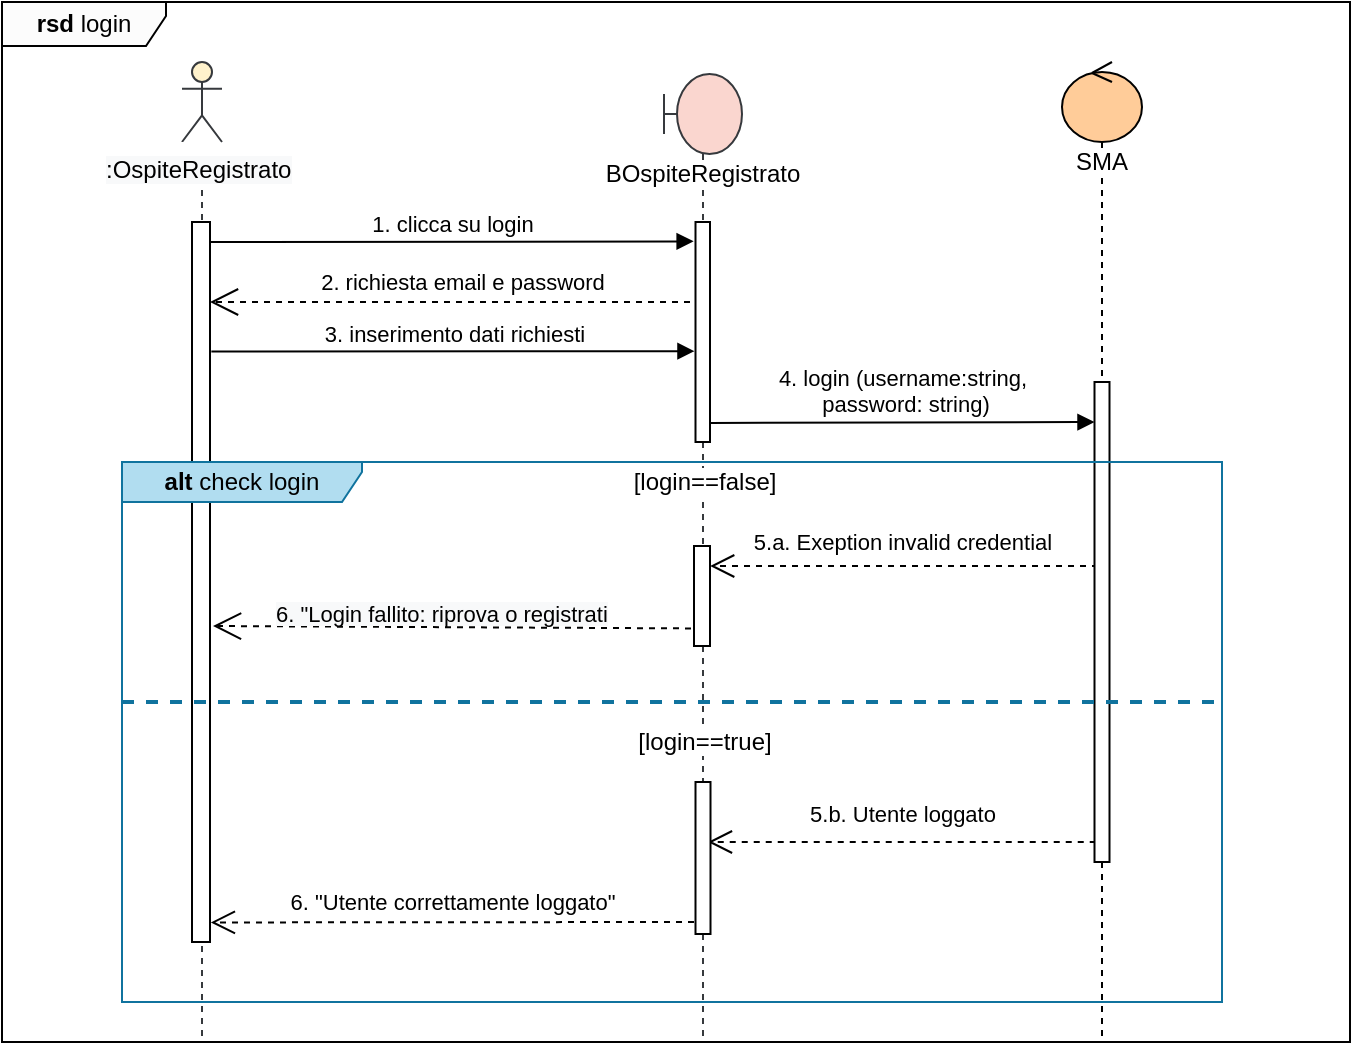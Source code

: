 <mxfile version="13.9.9" type="device"><diagram id="MIO8tU1UEvl1B__BIQpK" name="Page-1"><mxGraphModel dx="852" dy="1663" grid="1" gridSize="10" guides="1" tooltips="1" connect="1" arrows="1" fold="1" page="1" pageScale="1" pageWidth="827" pageHeight="1169" math="0" shadow="0"><root><mxCell id="0"/><mxCell id="1" parent="0"/><mxCell id="ORToput19fKV2EuOsulp-1" value="&lt;b&gt;rsd &lt;/b&gt;login" style="shape=umlFrame;whiteSpace=wrap;html=1;width=82;height=22;fillColor=#FCFCFC;" parent="1" vertex="1"><mxGeometry x="30" y="-1150" width="674" height="520" as="geometry"/></mxCell><mxCell id="jx6t9RDghKp82xhKV74A-69" value="" style="endArrow=open;dashed=1;endFill=0;endSize=10;html=1;entryX=1.009;entryY=0.2;entryDx=0;entryDy=0;entryPerimeter=0;" parent="1" edge="1"><mxGeometry width="160" relative="1" as="geometry"><mxPoint x="576.87" y="-730" as="sourcePoint"/><mxPoint x="382.96" y="-730" as="targetPoint"/></mxGeometry></mxCell><mxCell id="jx6t9RDghKp82xhKV74A-54" value="" style="endArrow=open;dashed=1;endFill=0;endSize=10;html=1;entryX=1.009;entryY=0.2;entryDx=0;entryDy=0;entryPerimeter=0;" parent="1" target="jx6t9RDghKp82xhKV74A-31" edge="1"><mxGeometry width="160" relative="1" as="geometry"><mxPoint x="578" y="-868" as="sourcePoint"/><mxPoint x="380" y="-868" as="targetPoint"/></mxGeometry></mxCell><mxCell id="jx6t9RDghKp82xhKV74A-1" value="&lt;span style=&quot;background-color: rgb(255 , 255 , 255)&quot;&gt;BOspiteRegistrato&lt;/span&gt;" style="shape=umlLifeline;participant=umlBoundary;perimeter=lifelinePerimeter;whiteSpace=wrap;html=1;container=1;collapsible=0;recursiveResize=0;verticalAlign=top;spacingTop=36;outlineConnect=0;strokeColor=#36393d;fillColor=#FAD6CF;" parent="1" vertex="1"><mxGeometry x="361" y="-1114" width="39" height="484" as="geometry"/></mxCell><mxCell id="jx6t9RDghKp82xhKV74A-70" value="" style="html=1;points=[];perimeter=orthogonalPerimeter;fillColor=#ffffff;" parent="jx6t9RDghKp82xhKV74A-1" vertex="1"><mxGeometry x="15.75" y="354" width="7.5" height="76" as="geometry"/></mxCell><mxCell id="biBlbflUzNOPunbcJSMS-10" value="" style="endArrow=open;dashed=1;endFill=0;endSize=12;html=1;" parent="1" edge="1"><mxGeometry width="160" relative="1" as="geometry"><mxPoint x="374" y="-1000.0" as="sourcePoint"/><mxPoint x="134" y="-1000.0" as="targetPoint"/></mxGeometry></mxCell><mxCell id="biBlbflUzNOPunbcJSMS-9" value="&lt;font style=&quot;font-size: 11px&quot;&gt;1. clicca su login&lt;/font&gt;" style="html=1;verticalAlign=bottom;startArrow=none;endArrow=block;startSize=8;exitX=0.967;exitY=0.408;exitDx=0;exitDy=0;exitPerimeter=0;startFill=0;entryX=-0.129;entryY=0.088;entryDx=0;entryDy=0;entryPerimeter=0;" parent="1" target="biBlbflUzNOPunbcJSMS-8" edge="1"><mxGeometry relative="1" as="geometry"><mxPoint x="133.67" y="-1029.96" as="sourcePoint"/><mxPoint x="373" y="-1030" as="targetPoint"/></mxGeometry></mxCell><mxCell id="biBlbflUzNOPunbcJSMS-3" value="" style="shape=umlLifeline;participant=umlActor;perimeter=lifelinePerimeter;whiteSpace=wrap;html=1;container=1;collapsible=0;recursiveResize=0;verticalAlign=top;spacingTop=36;outlineConnect=0;strokeColor=#36393d;fillColor=#FFF2CC;" parent="1" vertex="1"><mxGeometry x="120" y="-1120" width="20" height="490" as="geometry"/></mxCell><mxCell id="biBlbflUzNOPunbcJSMS-5" value="" style="html=1;points=[];perimeter=orthogonalPerimeter;" parent="biBlbflUzNOPunbcJSMS-3" vertex="1"><mxGeometry x="5" y="80" width="9" height="360" as="geometry"/></mxCell><mxCell id="biBlbflUzNOPunbcJSMS-8" value="" style="html=1;points=[];perimeter=orthogonalPerimeter;" parent="1" vertex="1"><mxGeometry x="376.75" y="-1040" width="7.25" height="110" as="geometry"/></mxCell><mxCell id="zLIfdvuTrRL2Ze_wKPPv-1" value="&lt;span style=&quot;color: rgb(0 , 0 , 0) ; font-family: &amp;#34;helvetica&amp;#34; ; font-size: 12px ; font-style: normal ; font-weight: 400 ; letter-spacing: normal ; text-align: center ; text-indent: 0px ; text-transform: none ; word-spacing: 0px ; background-color: rgb(248 , 249 , 250) ; display: inline ; float: none&quot;&gt;:OspiteRegistrato&lt;br&gt;&lt;/span&gt;" style="text;whiteSpace=wrap;html=1;fillColor=#ffffff;" parent="1" vertex="1"><mxGeometry x="80" y="-1080" width="51" height="20" as="geometry"/></mxCell><mxCell id="jx6t9RDghKp82xhKV74A-2" value="&lt;span style=&quot;background-color: rgb(255 , 255 , 255)&quot;&gt;SMA&lt;/span&gt;" style="shape=umlLifeline;participant=umlControl;perimeter=lifelinePerimeter;whiteSpace=wrap;html=1;container=1;collapsible=0;recursiveResize=0;verticalAlign=top;spacingTop=36;outlineConnect=0;fillColor=#FFCC99;" parent="1" vertex="1"><mxGeometry x="560" y="-1120" width="40" height="490" as="geometry"/></mxCell><mxCell id="jx6t9RDghKp82xhKV74A-71" value="" style="html=1;points=[];perimeter=orthogonalPerimeter;fillColor=#ffffff;" parent="jx6t9RDghKp82xhKV74A-2" vertex="1"><mxGeometry x="16.25" y="160" width="7.5" height="240" as="geometry"/></mxCell><mxCell id="jx6t9RDghKp82xhKV74A-3" value="4. login (username:string,&lt;br&gt;&amp;nbsp;password: string)" style="html=1;verticalAlign=bottom;startArrow=none;endArrow=block;startSize=8;exitX=0.967;exitY=0.408;exitDx=0;exitDy=0;exitPerimeter=0;startFill=0;" parent="1" edge="1"><mxGeometry relative="1" as="geometry"><mxPoint x="384.25" y="-939.53" as="sourcePoint"/><mxPoint x="576.25" y="-940" as="targetPoint"/></mxGeometry></mxCell><mxCell id="jx6t9RDghKp82xhKV74A-4" value="&lt;font style=&quot;font-size: 11px&quot;&gt;3. inserimento dati richiesti&lt;/font&gt;" style="html=1;verticalAlign=bottom;startArrow=none;endArrow=block;startSize=8;exitX=0.967;exitY=0.408;exitDx=0;exitDy=0;exitPerimeter=0;startFill=0;entryX=-0.071;entryY=0.587;entryDx=0;entryDy=0;entryPerimeter=0;" parent="1" target="biBlbflUzNOPunbcJSMS-8" edge="1"><mxGeometry relative="1" as="geometry"><mxPoint x="134.67" y="-975.24" as="sourcePoint"/><mxPoint x="374" y="-975.28" as="targetPoint"/></mxGeometry></mxCell><mxCell id="jx6t9RDghKp82xhKV74A-5" value="&lt;font style=&quot;font-size: 11px&quot;&gt;2. richiesta email e password&lt;/font&gt;" style="text;html=1;align=center;verticalAlign=middle;resizable=0;points=[];autosize=1;" parent="1" vertex="1"><mxGeometry x="180" y="-1020" width="160" height="20" as="geometry"/></mxCell><mxCell id="jx6t9RDghKp82xhKV74A-31" value="" style="html=1;points=[];perimeter=orthogonalPerimeter;fillColor=#ffffff;" parent="1" vertex="1"><mxGeometry x="376" y="-878" width="8" height="50" as="geometry"/></mxCell><mxCell id="jx6t9RDghKp82xhKV74A-38" value="&lt;span style=&quot;background-color: rgb(255 , 255 , 255)&quot;&gt;&lt;font style=&quot;font-size: 11px&quot;&gt;5.a. Exeption invalid credential&lt;/font&gt;&lt;/span&gt;" style="text;html=1;align=center;verticalAlign=middle;resizable=0;points=[];autosize=1;" parent="1" vertex="1"><mxGeometry x="400" y="-890" width="160" height="20" as="geometry"/></mxCell><mxCell id="jx6t9RDghKp82xhKV74A-45" value="" style="endArrow=open;dashed=1;endFill=0;endSize=10;html=1;entryX=1.047;entryY=0.922;entryDx=0;entryDy=0;entryPerimeter=0;" parent="1" edge="1"><mxGeometry width="160" relative="1" as="geometry"><mxPoint x="376" y="-690" as="sourcePoint"/><mxPoint x="134.423" y="-689.78" as="targetPoint"/></mxGeometry></mxCell><mxCell id="jx6t9RDghKp82xhKV74A-46" value="&lt;font style=&quot;font-size: 11px&quot;&gt;6. &quot;Utente correttamente loggato&quot;&lt;/font&gt;" style="text;html=1;align=center;verticalAlign=middle;resizable=0;points=[];autosize=1;" parent="1" vertex="1"><mxGeometry x="165" y="-710" width="180" height="20" as="geometry"/></mxCell><mxCell id="4Qx4w2321nWqaD1sPYhe-2" value="&lt;span style=&quot;background-color: rgb(255 , 255 , 255)&quot;&gt;[login==true]&lt;/span&gt;" style="text;html=1;align=center;verticalAlign=middle;resizable=0;points=[];autosize=1;" parent="1" vertex="1"><mxGeometry x="340.5" y="-790" width="80" height="20" as="geometry"/></mxCell><mxCell id="4Qx4w2321nWqaD1sPYhe-5" value="&lt;span style=&quot;background-color: rgb(255 , 255 , 255)&quot;&gt;[login==false]&lt;/span&gt;" style="text;html=1;align=center;verticalAlign=middle;resizable=0;points=[];autosize=1;" parent="1" vertex="1"><mxGeometry x="335.5" y="-920" width="90" height="20" as="geometry"/></mxCell><mxCell id="4Qx4w2321nWqaD1sPYhe-7" value="" style="endArrow=open;dashed=1;endFill=0;endSize=12;html=1;" parent="1" edge="1"><mxGeometry width="160" relative="1" as="geometry"><mxPoint x="374.5" y="-836.79" as="sourcePoint"/><mxPoint x="135.5" y="-838" as="targetPoint"/></mxGeometry></mxCell><mxCell id="4Qx4w2321nWqaD1sPYhe-8" value="&lt;span style=&quot;color: rgb(0 , 0 , 0) ; font-family: &amp;#34;helvetica&amp;#34; ; font-size: 11px ; font-style: normal ; font-weight: 400 ; letter-spacing: normal ; text-align: center ; text-indent: 0px ; text-transform: none ; word-spacing: 0px ; background-color: rgb(248 , 249 , 250) ; display: inline ; float: none&quot;&gt;6. &quot;Login fallito: riprova o registrati&lt;/span&gt;" style="text;whiteSpace=wrap;html=1;" parent="1" vertex="1"><mxGeometry x="165" y="-858" width="180" height="30" as="geometry"/></mxCell><mxCell id="4Qx4w2321nWqaD1sPYhe-9" value="&lt;font style=&quot;font-size: 11px&quot;&gt;5.b. Utente loggato&lt;/font&gt;" style="text;html=1;align=center;verticalAlign=middle;resizable=0;points=[];autosize=1;" parent="1" vertex="1"><mxGeometry x="424.91" y="-754" width="110" height="20" as="geometry"/></mxCell><mxCell id="4Qx4w2321nWqaD1sPYhe-6" value="" style="endArrow=none;dashed=1;html=1;strokeWidth=2;strokeColor=#10739E;" parent="1" edge="1"><mxGeometry width="50" height="50" relative="1" as="geometry"><mxPoint x="90" y="-800" as="sourcePoint"/><mxPoint x="640" y="-800" as="targetPoint"/></mxGeometry></mxCell><mxCell id="4Qx4w2321nWqaD1sPYhe-4" value="&lt;b&gt;alt &lt;/b&gt;check login" style="shape=umlFrame;whiteSpace=wrap;html=1;width=120;height=20;fillColor=#b1ddf0;strokeColor=#10739e;" parent="1" vertex="1"><mxGeometry x="90" y="-920" width="550" height="270" as="geometry"/></mxCell></root></mxGraphModel></diagram></mxfile>